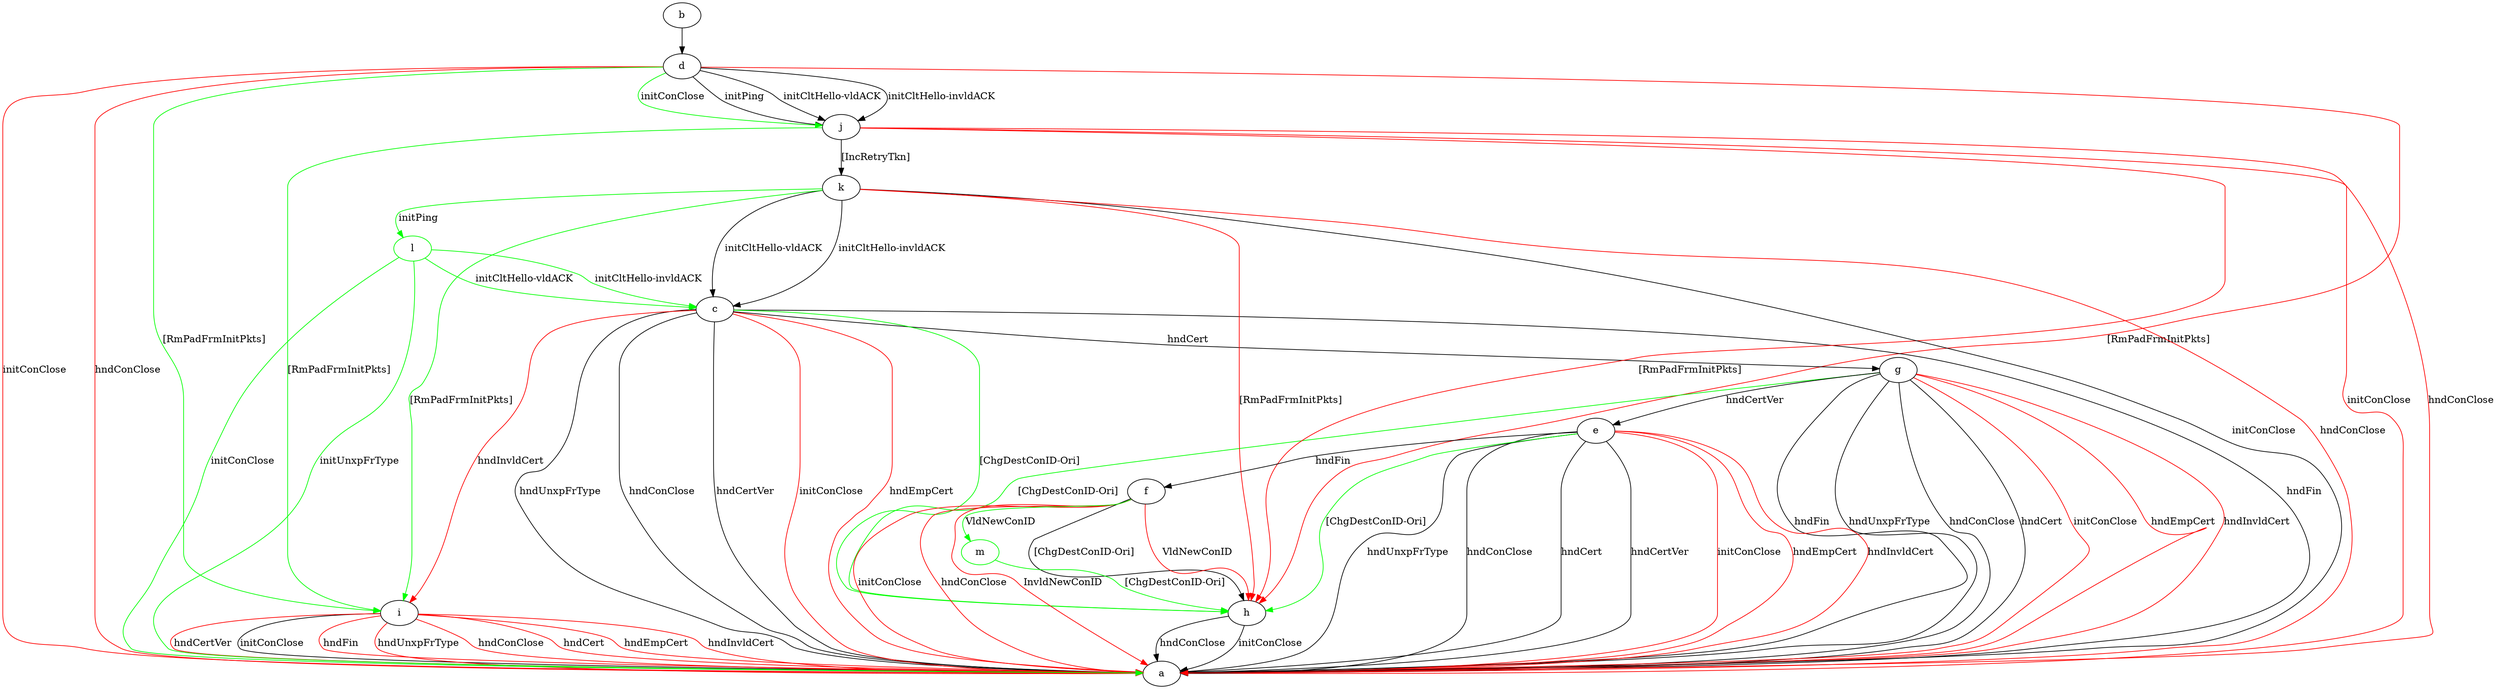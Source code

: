 digraph "" {
	b -> d	[key=0];
	c -> a	[key=0,
		label="hndFin "];
	c -> a	[key=1,
		label="hndUnxpFrType "];
	c -> a	[key=2,
		label="hndConClose "];
	c -> a	[key=3,
		label="hndCertVer "];
	c -> a	[key=4,
		color=red,
		label="initConClose "];
	c -> a	[key=5,
		color=red,
		label="hndEmpCert "];
	c -> g	[key=0,
		label="hndCert "];
	c -> h	[key=0,
		color=green,
		label="[ChgDestConID-Ori] "];
	c -> i	[key=0,
		color=red,
		label="hndInvldCert "];
	d -> a	[key=0,
		color=red,
		label="initConClose "];
	d -> a	[key=1,
		color=red,
		label="hndConClose "];
	d -> h	[key=0,
		color=red,
		label="[RmPadFrmInitPkts] "];
	d -> i	[key=0,
		color=green,
		label="[RmPadFrmInitPkts] "];
	d -> j	[key=0,
		label="initPing "];
	d -> j	[key=1,
		label="initCltHello-vldACK "];
	d -> j	[key=2,
		label="initCltHello-invldACK "];
	d -> j	[key=3,
		color=green,
		label="initConClose "];
	e -> a	[key=0,
		label="hndUnxpFrType "];
	e -> a	[key=1,
		label="hndConClose "];
	e -> a	[key=2,
		label="hndCert "];
	e -> a	[key=3,
		label="hndCertVer "];
	e -> a	[key=4,
		color=red,
		label="initConClose "];
	e -> a	[key=5,
		color=red,
		label="hndEmpCert "];
	e -> a	[key=6,
		color=red,
		label="hndInvldCert "];
	e -> f	[key=0,
		label="hndFin "];
	e -> h	[key=0,
		color=green,
		label="[ChgDestConID-Ori] "];
	f -> a	[key=0,
		color=red,
		label="initConClose "];
	f -> a	[key=1,
		color=red,
		label="hndConClose "];
	f -> a	[key=2,
		color=red,
		label="InvldNewConID "];
	f -> h	[key=0,
		label="[ChgDestConID-Ori] "];
	f -> h	[key=1,
		color=red,
		label="VldNewConID "];
	m	[color=green];
	f -> m	[key=0,
		color=green,
		label="VldNewConID "];
	g -> a	[key=0,
		label="hndFin "];
	g -> a	[key=1,
		label="hndUnxpFrType "];
	g -> a	[key=2,
		label="hndConClose "];
	g -> a	[key=3,
		label="hndCert "];
	g -> a	[key=4,
		color=red,
		label="initConClose "];
	g -> a	[key=5,
		color=red,
		label="hndEmpCert "];
	g -> a	[key=6,
		color=red,
		label="hndInvldCert "];
	g -> e	[key=0,
		label="hndCertVer "];
	g -> h	[key=0,
		color=green,
		label="[ChgDestConID-Ori] "];
	h -> a	[key=0,
		label="initConClose "];
	h -> a	[key=1,
		label="hndConClose "];
	i -> a	[key=0,
		label="initConClose "];
	i -> a	[key=1,
		color=red,
		label="hndFin "];
	i -> a	[key=2,
		color=red,
		label="hndUnxpFrType "];
	i -> a	[key=3,
		color=red,
		label="hndConClose "];
	i -> a	[key=4,
		color=red,
		label="hndCert "];
	i -> a	[key=5,
		color=red,
		label="hndEmpCert "];
	i -> a	[key=6,
		color=red,
		label="hndInvldCert "];
	i -> a	[key=7,
		color=red,
		label="hndCertVer "];
	j -> a	[key=0,
		color=red,
		label="initConClose "];
	j -> a	[key=1,
		color=red,
		label="hndConClose "];
	j -> h	[key=0,
		color=red,
		label="[RmPadFrmInitPkts] "];
	j -> i	[key=0,
		color=green,
		label="[RmPadFrmInitPkts] "];
	j -> k	[key=0,
		label="[IncRetryTkn] "];
	k -> a	[key=0,
		label="initConClose "];
	k -> a	[key=1,
		color=red,
		label="hndConClose "];
	k -> c	[key=0,
		label="initCltHello-vldACK "];
	k -> c	[key=1,
		label="initCltHello-invldACK "];
	k -> h	[key=0,
		color=red,
		label="[RmPadFrmInitPkts] "];
	k -> i	[key=0,
		color=green,
		label="[RmPadFrmInitPkts] "];
	l	[color=green];
	k -> l	[key=0,
		color=green,
		label="initPing "];
	l -> a	[key=0,
		color=green,
		label="initConClose "];
	l -> a	[key=1,
		color=green,
		label="initUnxpFrType "];
	l -> c	[key=0,
		color=green,
		label="initCltHello-vldACK "];
	l -> c	[key=1,
		color=green,
		label="initCltHello-invldACK "];
	m -> h	[key=0,
		color=green,
		label="[ChgDestConID-Ori] "];
}
